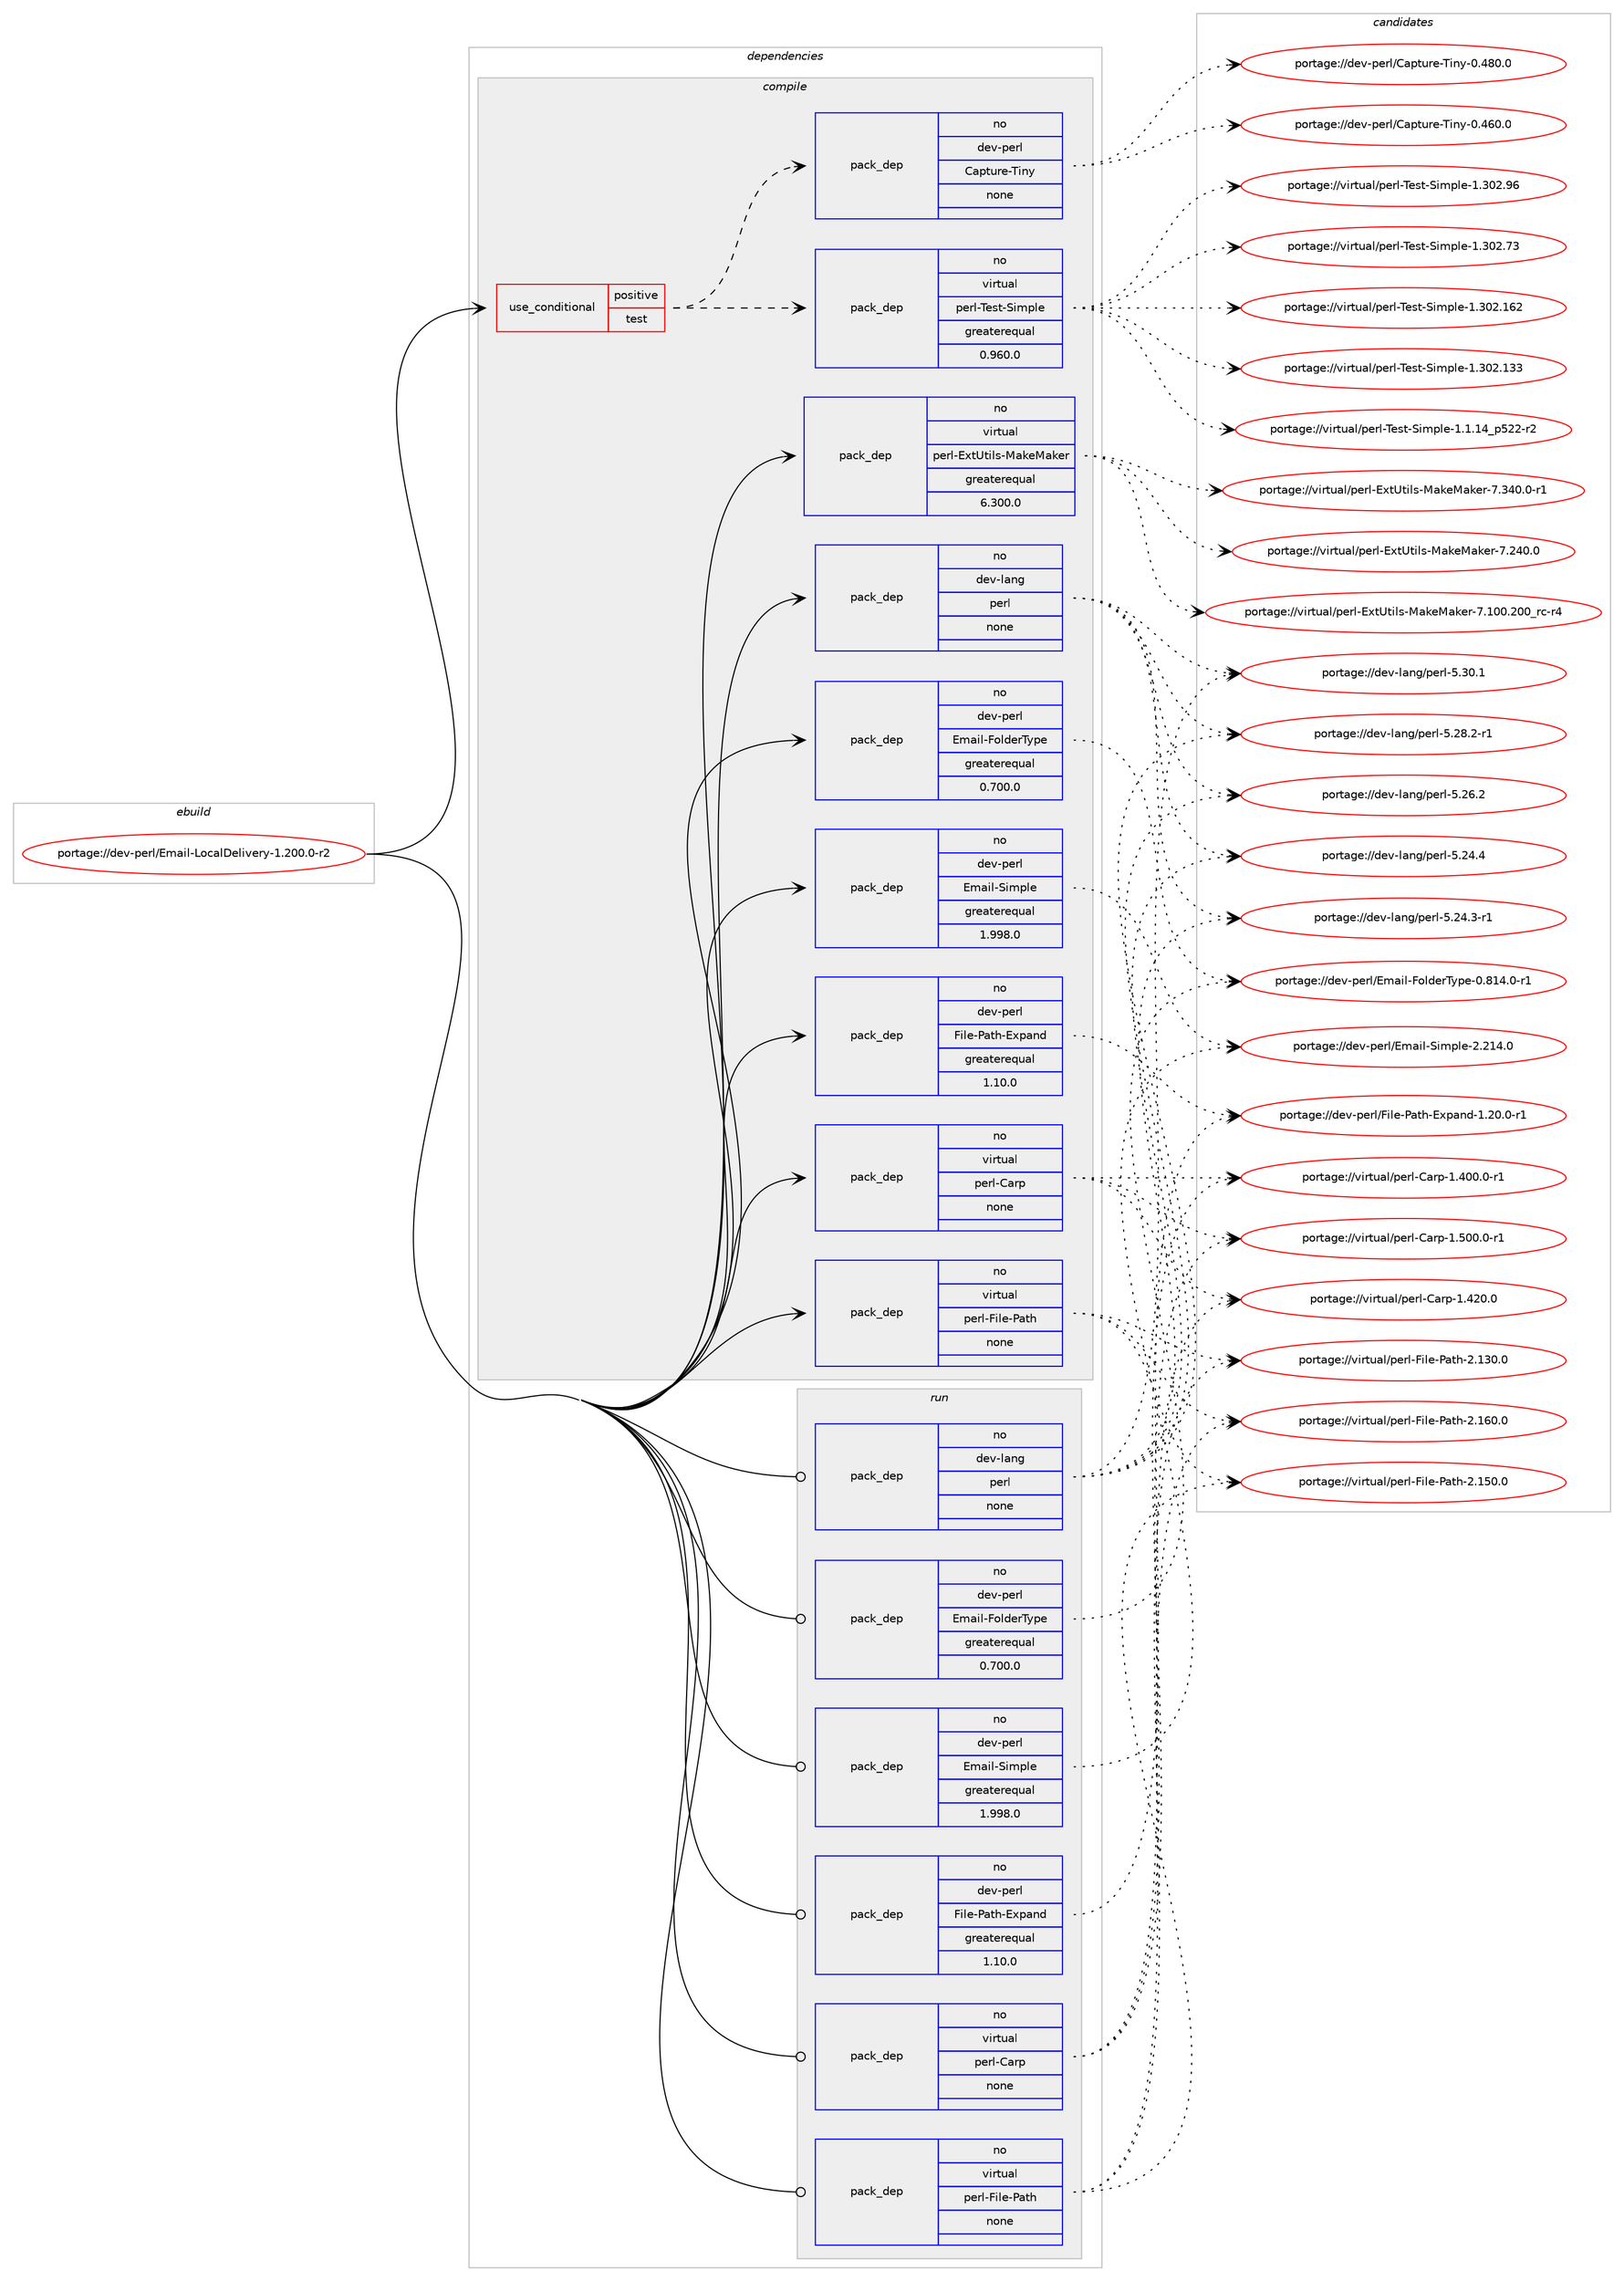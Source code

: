 digraph prolog {

# *************
# Graph options
# *************

newrank=true;
concentrate=true;
compound=true;
graph [rankdir=LR,fontname=Helvetica,fontsize=10,ranksep=1.5];#, ranksep=2.5, nodesep=0.2];
edge  [arrowhead=vee];
node  [fontname=Helvetica,fontsize=10];

# **********
# The ebuild
# **********

subgraph cluster_leftcol {
color=gray;
rank=same;
label=<<i>ebuild</i>>;
id [label="portage://dev-perl/Email-LocalDelivery-1.200.0-r2", color=red, width=4, href="../dev-perl/Email-LocalDelivery-1.200.0-r2.svg"];
}

# ****************
# The dependencies
# ****************

subgraph cluster_midcol {
color=gray;
label=<<i>dependencies</i>>;
subgraph cluster_compile {
fillcolor="#eeeeee";
style=filled;
label=<<i>compile</i>>;
subgraph cond122330 {
dependency494896 [label=<<TABLE BORDER="0" CELLBORDER="1" CELLSPACING="0" CELLPADDING="4"><TR><TD ROWSPAN="3" CELLPADDING="10">use_conditional</TD></TR><TR><TD>positive</TD></TR><TR><TD>test</TD></TR></TABLE>>, shape=none, color=red];
subgraph pack367471 {
dependency494897 [label=<<TABLE BORDER="0" CELLBORDER="1" CELLSPACING="0" CELLPADDING="4" WIDTH="220"><TR><TD ROWSPAN="6" CELLPADDING="30">pack_dep</TD></TR><TR><TD WIDTH="110">no</TD></TR><TR><TD>dev-perl</TD></TR><TR><TD>Capture-Tiny</TD></TR><TR><TD>none</TD></TR><TR><TD></TD></TR></TABLE>>, shape=none, color=blue];
}
dependency494896:e -> dependency494897:w [weight=20,style="dashed",arrowhead="vee"];
subgraph pack367472 {
dependency494898 [label=<<TABLE BORDER="0" CELLBORDER="1" CELLSPACING="0" CELLPADDING="4" WIDTH="220"><TR><TD ROWSPAN="6" CELLPADDING="30">pack_dep</TD></TR><TR><TD WIDTH="110">no</TD></TR><TR><TD>virtual</TD></TR><TR><TD>perl-Test-Simple</TD></TR><TR><TD>greaterequal</TD></TR><TR><TD>0.960.0</TD></TR></TABLE>>, shape=none, color=blue];
}
dependency494896:e -> dependency494898:w [weight=20,style="dashed",arrowhead="vee"];
}
id:e -> dependency494896:w [weight=20,style="solid",arrowhead="vee"];
subgraph pack367473 {
dependency494899 [label=<<TABLE BORDER="0" CELLBORDER="1" CELLSPACING="0" CELLPADDING="4" WIDTH="220"><TR><TD ROWSPAN="6" CELLPADDING="30">pack_dep</TD></TR><TR><TD WIDTH="110">no</TD></TR><TR><TD>dev-lang</TD></TR><TR><TD>perl</TD></TR><TR><TD>none</TD></TR><TR><TD></TD></TR></TABLE>>, shape=none, color=blue];
}
id:e -> dependency494899:w [weight=20,style="solid",arrowhead="vee"];
subgraph pack367474 {
dependency494900 [label=<<TABLE BORDER="0" CELLBORDER="1" CELLSPACING="0" CELLPADDING="4" WIDTH="220"><TR><TD ROWSPAN="6" CELLPADDING="30">pack_dep</TD></TR><TR><TD WIDTH="110">no</TD></TR><TR><TD>dev-perl</TD></TR><TR><TD>Email-FolderType</TD></TR><TR><TD>greaterequal</TD></TR><TR><TD>0.700.0</TD></TR></TABLE>>, shape=none, color=blue];
}
id:e -> dependency494900:w [weight=20,style="solid",arrowhead="vee"];
subgraph pack367475 {
dependency494901 [label=<<TABLE BORDER="0" CELLBORDER="1" CELLSPACING="0" CELLPADDING="4" WIDTH="220"><TR><TD ROWSPAN="6" CELLPADDING="30">pack_dep</TD></TR><TR><TD WIDTH="110">no</TD></TR><TR><TD>dev-perl</TD></TR><TR><TD>Email-Simple</TD></TR><TR><TD>greaterequal</TD></TR><TR><TD>1.998.0</TD></TR></TABLE>>, shape=none, color=blue];
}
id:e -> dependency494901:w [weight=20,style="solid",arrowhead="vee"];
subgraph pack367476 {
dependency494902 [label=<<TABLE BORDER="0" CELLBORDER="1" CELLSPACING="0" CELLPADDING="4" WIDTH="220"><TR><TD ROWSPAN="6" CELLPADDING="30">pack_dep</TD></TR><TR><TD WIDTH="110">no</TD></TR><TR><TD>dev-perl</TD></TR><TR><TD>File-Path-Expand</TD></TR><TR><TD>greaterequal</TD></TR><TR><TD>1.10.0</TD></TR></TABLE>>, shape=none, color=blue];
}
id:e -> dependency494902:w [weight=20,style="solid",arrowhead="vee"];
subgraph pack367477 {
dependency494903 [label=<<TABLE BORDER="0" CELLBORDER="1" CELLSPACING="0" CELLPADDING="4" WIDTH="220"><TR><TD ROWSPAN="6" CELLPADDING="30">pack_dep</TD></TR><TR><TD WIDTH="110">no</TD></TR><TR><TD>virtual</TD></TR><TR><TD>perl-Carp</TD></TR><TR><TD>none</TD></TR><TR><TD></TD></TR></TABLE>>, shape=none, color=blue];
}
id:e -> dependency494903:w [weight=20,style="solid",arrowhead="vee"];
subgraph pack367478 {
dependency494904 [label=<<TABLE BORDER="0" CELLBORDER="1" CELLSPACING="0" CELLPADDING="4" WIDTH="220"><TR><TD ROWSPAN="6" CELLPADDING="30">pack_dep</TD></TR><TR><TD WIDTH="110">no</TD></TR><TR><TD>virtual</TD></TR><TR><TD>perl-ExtUtils-MakeMaker</TD></TR><TR><TD>greaterequal</TD></TR><TR><TD>6.300.0</TD></TR></TABLE>>, shape=none, color=blue];
}
id:e -> dependency494904:w [weight=20,style="solid",arrowhead="vee"];
subgraph pack367479 {
dependency494905 [label=<<TABLE BORDER="0" CELLBORDER="1" CELLSPACING="0" CELLPADDING="4" WIDTH="220"><TR><TD ROWSPAN="6" CELLPADDING="30">pack_dep</TD></TR><TR><TD WIDTH="110">no</TD></TR><TR><TD>virtual</TD></TR><TR><TD>perl-File-Path</TD></TR><TR><TD>none</TD></TR><TR><TD></TD></TR></TABLE>>, shape=none, color=blue];
}
id:e -> dependency494905:w [weight=20,style="solid",arrowhead="vee"];
}
subgraph cluster_compileandrun {
fillcolor="#eeeeee";
style=filled;
label=<<i>compile and run</i>>;
}
subgraph cluster_run {
fillcolor="#eeeeee";
style=filled;
label=<<i>run</i>>;
subgraph pack367480 {
dependency494906 [label=<<TABLE BORDER="0" CELLBORDER="1" CELLSPACING="0" CELLPADDING="4" WIDTH="220"><TR><TD ROWSPAN="6" CELLPADDING="30">pack_dep</TD></TR><TR><TD WIDTH="110">no</TD></TR><TR><TD>dev-lang</TD></TR><TR><TD>perl</TD></TR><TR><TD>none</TD></TR><TR><TD></TD></TR></TABLE>>, shape=none, color=blue];
}
id:e -> dependency494906:w [weight=20,style="solid",arrowhead="odot"];
subgraph pack367481 {
dependency494907 [label=<<TABLE BORDER="0" CELLBORDER="1" CELLSPACING="0" CELLPADDING="4" WIDTH="220"><TR><TD ROWSPAN="6" CELLPADDING="30">pack_dep</TD></TR><TR><TD WIDTH="110">no</TD></TR><TR><TD>dev-perl</TD></TR><TR><TD>Email-FolderType</TD></TR><TR><TD>greaterequal</TD></TR><TR><TD>0.700.0</TD></TR></TABLE>>, shape=none, color=blue];
}
id:e -> dependency494907:w [weight=20,style="solid",arrowhead="odot"];
subgraph pack367482 {
dependency494908 [label=<<TABLE BORDER="0" CELLBORDER="1" CELLSPACING="0" CELLPADDING="4" WIDTH="220"><TR><TD ROWSPAN="6" CELLPADDING="30">pack_dep</TD></TR><TR><TD WIDTH="110">no</TD></TR><TR><TD>dev-perl</TD></TR><TR><TD>Email-Simple</TD></TR><TR><TD>greaterequal</TD></TR><TR><TD>1.998.0</TD></TR></TABLE>>, shape=none, color=blue];
}
id:e -> dependency494908:w [weight=20,style="solid",arrowhead="odot"];
subgraph pack367483 {
dependency494909 [label=<<TABLE BORDER="0" CELLBORDER="1" CELLSPACING="0" CELLPADDING="4" WIDTH="220"><TR><TD ROWSPAN="6" CELLPADDING="30">pack_dep</TD></TR><TR><TD WIDTH="110">no</TD></TR><TR><TD>dev-perl</TD></TR><TR><TD>File-Path-Expand</TD></TR><TR><TD>greaterequal</TD></TR><TR><TD>1.10.0</TD></TR></TABLE>>, shape=none, color=blue];
}
id:e -> dependency494909:w [weight=20,style="solid",arrowhead="odot"];
subgraph pack367484 {
dependency494910 [label=<<TABLE BORDER="0" CELLBORDER="1" CELLSPACING="0" CELLPADDING="4" WIDTH="220"><TR><TD ROWSPAN="6" CELLPADDING="30">pack_dep</TD></TR><TR><TD WIDTH="110">no</TD></TR><TR><TD>virtual</TD></TR><TR><TD>perl-Carp</TD></TR><TR><TD>none</TD></TR><TR><TD></TD></TR></TABLE>>, shape=none, color=blue];
}
id:e -> dependency494910:w [weight=20,style="solid",arrowhead="odot"];
subgraph pack367485 {
dependency494911 [label=<<TABLE BORDER="0" CELLBORDER="1" CELLSPACING="0" CELLPADDING="4" WIDTH="220"><TR><TD ROWSPAN="6" CELLPADDING="30">pack_dep</TD></TR><TR><TD WIDTH="110">no</TD></TR><TR><TD>virtual</TD></TR><TR><TD>perl-File-Path</TD></TR><TR><TD>none</TD></TR><TR><TD></TD></TR></TABLE>>, shape=none, color=blue];
}
id:e -> dependency494911:w [weight=20,style="solid",arrowhead="odot"];
}
}

# **************
# The candidates
# **************

subgraph cluster_choices {
rank=same;
color=gray;
label=<<i>candidates</i>>;

subgraph choice367471 {
color=black;
nodesep=1;
choice1001011184511210111410847679711211611711410145841051101214548465256484648 [label="portage://dev-perl/Capture-Tiny-0.480.0", color=red, width=4,href="../dev-perl/Capture-Tiny-0.480.0.svg"];
choice1001011184511210111410847679711211611711410145841051101214548465254484648 [label="portage://dev-perl/Capture-Tiny-0.460.0", color=red, width=4,href="../dev-perl/Capture-Tiny-0.460.0.svg"];
dependency494897:e -> choice1001011184511210111410847679711211611711410145841051101214548465256484648:w [style=dotted,weight="100"];
dependency494897:e -> choice1001011184511210111410847679711211611711410145841051101214548465254484648:w [style=dotted,weight="100"];
}
subgraph choice367472 {
color=black;
nodesep=1;
choice118105114116117971084711210111410845841011151164583105109112108101454946514850465754 [label="portage://virtual/perl-Test-Simple-1.302.96", color=red, width=4,href="../virtual/perl-Test-Simple-1.302.96.svg"];
choice118105114116117971084711210111410845841011151164583105109112108101454946514850465551 [label="portage://virtual/perl-Test-Simple-1.302.73", color=red, width=4,href="../virtual/perl-Test-Simple-1.302.73.svg"];
choice11810511411611797108471121011141084584101115116458310510911210810145494651485046495450 [label="portage://virtual/perl-Test-Simple-1.302.162", color=red, width=4,href="../virtual/perl-Test-Simple-1.302.162.svg"];
choice11810511411611797108471121011141084584101115116458310510911210810145494651485046495151 [label="portage://virtual/perl-Test-Simple-1.302.133", color=red, width=4,href="../virtual/perl-Test-Simple-1.302.133.svg"];
choice11810511411611797108471121011141084584101115116458310510911210810145494649464952951125350504511450 [label="portage://virtual/perl-Test-Simple-1.1.14_p522-r2", color=red, width=4,href="../virtual/perl-Test-Simple-1.1.14_p522-r2.svg"];
dependency494898:e -> choice118105114116117971084711210111410845841011151164583105109112108101454946514850465754:w [style=dotted,weight="100"];
dependency494898:e -> choice118105114116117971084711210111410845841011151164583105109112108101454946514850465551:w [style=dotted,weight="100"];
dependency494898:e -> choice11810511411611797108471121011141084584101115116458310510911210810145494651485046495450:w [style=dotted,weight="100"];
dependency494898:e -> choice11810511411611797108471121011141084584101115116458310510911210810145494651485046495151:w [style=dotted,weight="100"];
dependency494898:e -> choice11810511411611797108471121011141084584101115116458310510911210810145494649464952951125350504511450:w [style=dotted,weight="100"];
}
subgraph choice367473 {
color=black;
nodesep=1;
choice10010111845108971101034711210111410845534651484649 [label="portage://dev-lang/perl-5.30.1", color=red, width=4,href="../dev-lang/perl-5.30.1.svg"];
choice100101118451089711010347112101114108455346505646504511449 [label="portage://dev-lang/perl-5.28.2-r1", color=red, width=4,href="../dev-lang/perl-5.28.2-r1.svg"];
choice10010111845108971101034711210111410845534650544650 [label="portage://dev-lang/perl-5.26.2", color=red, width=4,href="../dev-lang/perl-5.26.2.svg"];
choice10010111845108971101034711210111410845534650524652 [label="portage://dev-lang/perl-5.24.4", color=red, width=4,href="../dev-lang/perl-5.24.4.svg"];
choice100101118451089711010347112101114108455346505246514511449 [label="portage://dev-lang/perl-5.24.3-r1", color=red, width=4,href="../dev-lang/perl-5.24.3-r1.svg"];
dependency494899:e -> choice10010111845108971101034711210111410845534651484649:w [style=dotted,weight="100"];
dependency494899:e -> choice100101118451089711010347112101114108455346505646504511449:w [style=dotted,weight="100"];
dependency494899:e -> choice10010111845108971101034711210111410845534650544650:w [style=dotted,weight="100"];
dependency494899:e -> choice10010111845108971101034711210111410845534650524652:w [style=dotted,weight="100"];
dependency494899:e -> choice100101118451089711010347112101114108455346505246514511449:w [style=dotted,weight="100"];
}
subgraph choice367474 {
color=black;
nodesep=1;
choice1001011184511210111410847691099710510845701111081001011148412111210145484656495246484511449 [label="portage://dev-perl/Email-FolderType-0.814.0-r1", color=red, width=4,href="../dev-perl/Email-FolderType-0.814.0-r1.svg"];
dependency494900:e -> choice1001011184511210111410847691099710510845701111081001011148412111210145484656495246484511449:w [style=dotted,weight="100"];
}
subgraph choice367475 {
color=black;
nodesep=1;
choice1001011184511210111410847691099710510845831051091121081014550465049524648 [label="portage://dev-perl/Email-Simple-2.214.0", color=red, width=4,href="../dev-perl/Email-Simple-2.214.0.svg"];
dependency494901:e -> choice1001011184511210111410847691099710510845831051091121081014550465049524648:w [style=dotted,weight="100"];
}
subgraph choice367476 {
color=black;
nodesep=1;
choice100101118451121011141084770105108101458097116104456912011297110100454946504846484511449 [label="portage://dev-perl/File-Path-Expand-1.20.0-r1", color=red, width=4,href="../dev-perl/File-Path-Expand-1.20.0-r1.svg"];
dependency494902:e -> choice100101118451121011141084770105108101458097116104456912011297110100454946504846484511449:w [style=dotted,weight="100"];
}
subgraph choice367477 {
color=black;
nodesep=1;
choice118105114116117971084711210111410845679711411245494653484846484511449 [label="portage://virtual/perl-Carp-1.500.0-r1", color=red, width=4,href="../virtual/perl-Carp-1.500.0-r1.svg"];
choice11810511411611797108471121011141084567971141124549465250484648 [label="portage://virtual/perl-Carp-1.420.0", color=red, width=4,href="../virtual/perl-Carp-1.420.0.svg"];
choice118105114116117971084711210111410845679711411245494652484846484511449 [label="portage://virtual/perl-Carp-1.400.0-r1", color=red, width=4,href="../virtual/perl-Carp-1.400.0-r1.svg"];
dependency494903:e -> choice118105114116117971084711210111410845679711411245494653484846484511449:w [style=dotted,weight="100"];
dependency494903:e -> choice11810511411611797108471121011141084567971141124549465250484648:w [style=dotted,weight="100"];
dependency494903:e -> choice118105114116117971084711210111410845679711411245494652484846484511449:w [style=dotted,weight="100"];
}
subgraph choice367478 {
color=black;
nodesep=1;
choice1181051141161179710847112101114108456912011685116105108115457797107101779710710111445554651524846484511449 [label="portage://virtual/perl-ExtUtils-MakeMaker-7.340.0-r1", color=red, width=4,href="../virtual/perl-ExtUtils-MakeMaker-7.340.0-r1.svg"];
choice118105114116117971084711210111410845691201168511610510811545779710710177971071011144555465052484648 [label="portage://virtual/perl-ExtUtils-MakeMaker-7.240.0", color=red, width=4,href="../virtual/perl-ExtUtils-MakeMaker-7.240.0.svg"];
choice118105114116117971084711210111410845691201168511610510811545779710710177971071011144555464948484650484895114994511452 [label="portage://virtual/perl-ExtUtils-MakeMaker-7.100.200_rc-r4", color=red, width=4,href="../virtual/perl-ExtUtils-MakeMaker-7.100.200_rc-r4.svg"];
dependency494904:e -> choice1181051141161179710847112101114108456912011685116105108115457797107101779710710111445554651524846484511449:w [style=dotted,weight="100"];
dependency494904:e -> choice118105114116117971084711210111410845691201168511610510811545779710710177971071011144555465052484648:w [style=dotted,weight="100"];
dependency494904:e -> choice118105114116117971084711210111410845691201168511610510811545779710710177971071011144555464948484650484895114994511452:w [style=dotted,weight="100"];
}
subgraph choice367479 {
color=black;
nodesep=1;
choice118105114116117971084711210111410845701051081014580971161044550464954484648 [label="portage://virtual/perl-File-Path-2.160.0", color=red, width=4,href="../virtual/perl-File-Path-2.160.0.svg"];
choice118105114116117971084711210111410845701051081014580971161044550464953484648 [label="portage://virtual/perl-File-Path-2.150.0", color=red, width=4,href="../virtual/perl-File-Path-2.150.0.svg"];
choice118105114116117971084711210111410845701051081014580971161044550464951484648 [label="portage://virtual/perl-File-Path-2.130.0", color=red, width=4,href="../virtual/perl-File-Path-2.130.0.svg"];
dependency494905:e -> choice118105114116117971084711210111410845701051081014580971161044550464954484648:w [style=dotted,weight="100"];
dependency494905:e -> choice118105114116117971084711210111410845701051081014580971161044550464953484648:w [style=dotted,weight="100"];
dependency494905:e -> choice118105114116117971084711210111410845701051081014580971161044550464951484648:w [style=dotted,weight="100"];
}
subgraph choice367480 {
color=black;
nodesep=1;
choice10010111845108971101034711210111410845534651484649 [label="portage://dev-lang/perl-5.30.1", color=red, width=4,href="../dev-lang/perl-5.30.1.svg"];
choice100101118451089711010347112101114108455346505646504511449 [label="portage://dev-lang/perl-5.28.2-r1", color=red, width=4,href="../dev-lang/perl-5.28.2-r1.svg"];
choice10010111845108971101034711210111410845534650544650 [label="portage://dev-lang/perl-5.26.2", color=red, width=4,href="../dev-lang/perl-5.26.2.svg"];
choice10010111845108971101034711210111410845534650524652 [label="portage://dev-lang/perl-5.24.4", color=red, width=4,href="../dev-lang/perl-5.24.4.svg"];
choice100101118451089711010347112101114108455346505246514511449 [label="portage://dev-lang/perl-5.24.3-r1", color=red, width=4,href="../dev-lang/perl-5.24.3-r1.svg"];
dependency494906:e -> choice10010111845108971101034711210111410845534651484649:w [style=dotted,weight="100"];
dependency494906:e -> choice100101118451089711010347112101114108455346505646504511449:w [style=dotted,weight="100"];
dependency494906:e -> choice10010111845108971101034711210111410845534650544650:w [style=dotted,weight="100"];
dependency494906:e -> choice10010111845108971101034711210111410845534650524652:w [style=dotted,weight="100"];
dependency494906:e -> choice100101118451089711010347112101114108455346505246514511449:w [style=dotted,weight="100"];
}
subgraph choice367481 {
color=black;
nodesep=1;
choice1001011184511210111410847691099710510845701111081001011148412111210145484656495246484511449 [label="portage://dev-perl/Email-FolderType-0.814.0-r1", color=red, width=4,href="../dev-perl/Email-FolderType-0.814.0-r1.svg"];
dependency494907:e -> choice1001011184511210111410847691099710510845701111081001011148412111210145484656495246484511449:w [style=dotted,weight="100"];
}
subgraph choice367482 {
color=black;
nodesep=1;
choice1001011184511210111410847691099710510845831051091121081014550465049524648 [label="portage://dev-perl/Email-Simple-2.214.0", color=red, width=4,href="../dev-perl/Email-Simple-2.214.0.svg"];
dependency494908:e -> choice1001011184511210111410847691099710510845831051091121081014550465049524648:w [style=dotted,weight="100"];
}
subgraph choice367483 {
color=black;
nodesep=1;
choice100101118451121011141084770105108101458097116104456912011297110100454946504846484511449 [label="portage://dev-perl/File-Path-Expand-1.20.0-r1", color=red, width=4,href="../dev-perl/File-Path-Expand-1.20.0-r1.svg"];
dependency494909:e -> choice100101118451121011141084770105108101458097116104456912011297110100454946504846484511449:w [style=dotted,weight="100"];
}
subgraph choice367484 {
color=black;
nodesep=1;
choice118105114116117971084711210111410845679711411245494653484846484511449 [label="portage://virtual/perl-Carp-1.500.0-r1", color=red, width=4,href="../virtual/perl-Carp-1.500.0-r1.svg"];
choice11810511411611797108471121011141084567971141124549465250484648 [label="portage://virtual/perl-Carp-1.420.0", color=red, width=4,href="../virtual/perl-Carp-1.420.0.svg"];
choice118105114116117971084711210111410845679711411245494652484846484511449 [label="portage://virtual/perl-Carp-1.400.0-r1", color=red, width=4,href="../virtual/perl-Carp-1.400.0-r1.svg"];
dependency494910:e -> choice118105114116117971084711210111410845679711411245494653484846484511449:w [style=dotted,weight="100"];
dependency494910:e -> choice11810511411611797108471121011141084567971141124549465250484648:w [style=dotted,weight="100"];
dependency494910:e -> choice118105114116117971084711210111410845679711411245494652484846484511449:w [style=dotted,weight="100"];
}
subgraph choice367485 {
color=black;
nodesep=1;
choice118105114116117971084711210111410845701051081014580971161044550464954484648 [label="portage://virtual/perl-File-Path-2.160.0", color=red, width=4,href="../virtual/perl-File-Path-2.160.0.svg"];
choice118105114116117971084711210111410845701051081014580971161044550464953484648 [label="portage://virtual/perl-File-Path-2.150.0", color=red, width=4,href="../virtual/perl-File-Path-2.150.0.svg"];
choice118105114116117971084711210111410845701051081014580971161044550464951484648 [label="portage://virtual/perl-File-Path-2.130.0", color=red, width=4,href="../virtual/perl-File-Path-2.130.0.svg"];
dependency494911:e -> choice118105114116117971084711210111410845701051081014580971161044550464954484648:w [style=dotted,weight="100"];
dependency494911:e -> choice118105114116117971084711210111410845701051081014580971161044550464953484648:w [style=dotted,weight="100"];
dependency494911:e -> choice118105114116117971084711210111410845701051081014580971161044550464951484648:w [style=dotted,weight="100"];
}
}

}
